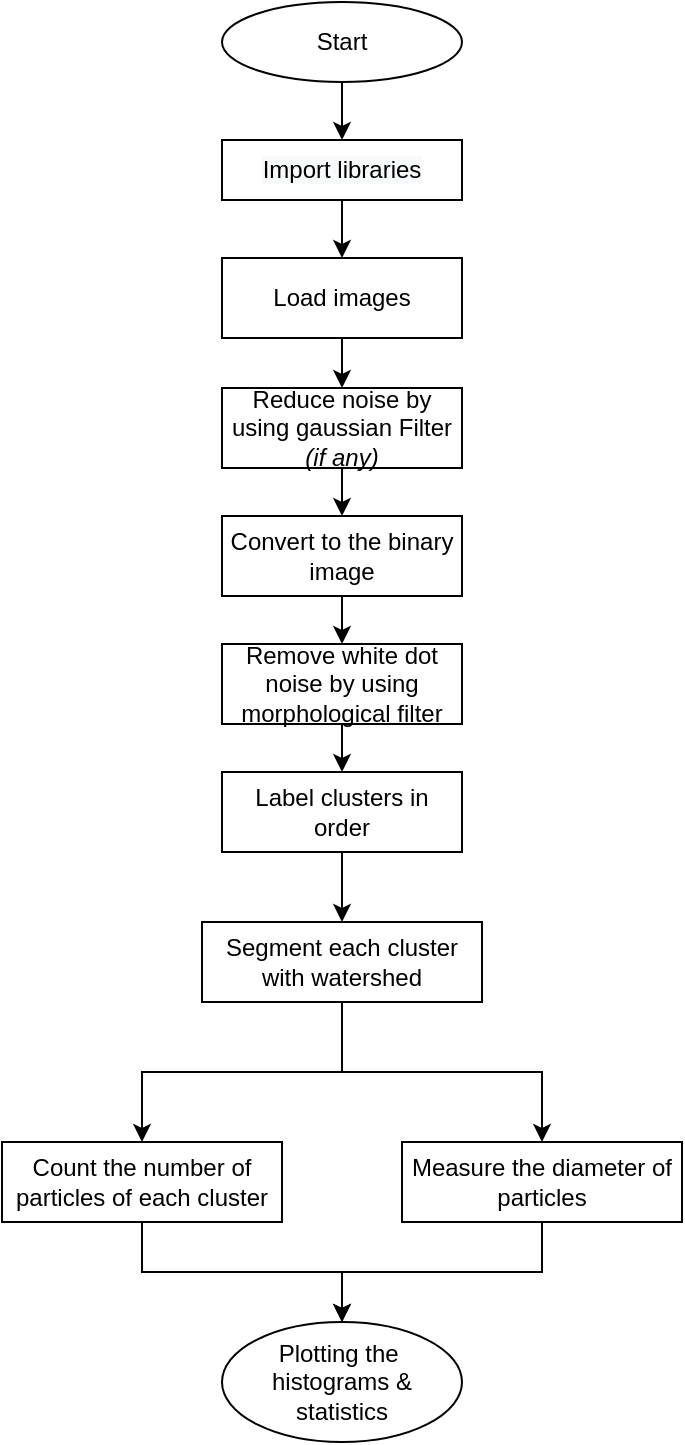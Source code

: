 <mxfile version="13.8.6" type="github">
  <diagram id="QWKYbvw5BzHghptkRZf0" name="Page-1">
    <mxGraphModel dx="868" dy="450" grid="1" gridSize="10" guides="1" tooltips="1" connect="1" arrows="1" fold="1" page="1" pageScale="1" pageWidth="850" pageHeight="1100" math="0" shadow="0">
      <root>
        <mxCell id="0" />
        <mxCell id="1" parent="0" />
        <mxCell id="isQSUHMAkmqLezcYwATa-13" style="edgeStyle=orthogonalEdgeStyle;rounded=0;orthogonalLoop=1;jettySize=auto;html=1;entryX=0.5;entryY=0;entryDx=0;entryDy=0;" edge="1" parent="1" source="XoY0zqglMGHsk9vOFqzX-1" target="isQSUHMAkmqLezcYwATa-1">
          <mxGeometry relative="1" as="geometry" />
        </mxCell>
        <mxCell id="XoY0zqglMGHsk9vOFqzX-1" value="Start" style="ellipse;whiteSpace=wrap;html=1;" parent="1" vertex="1">
          <mxGeometry x="350" y="80" width="120" height="40" as="geometry" />
        </mxCell>
        <mxCell id="isQSUHMAkmqLezcYwATa-8" style="edgeStyle=orthogonalEdgeStyle;rounded=0;orthogonalLoop=1;jettySize=auto;html=1;" edge="1" parent="1" source="XoY0zqglMGHsk9vOFqzX-2" target="XoY0zqglMGHsk9vOFqzX-3">
          <mxGeometry relative="1" as="geometry" />
        </mxCell>
        <mxCell id="XoY0zqglMGHsk9vOFqzX-2" value="Load images" style="rounded=0;whiteSpace=wrap;html=1;" parent="1" vertex="1">
          <mxGeometry x="350" y="208" width="120" height="40" as="geometry" />
        </mxCell>
        <mxCell id="XoY0zqglMGHsk9vOFqzX-43" value="" style="edgeStyle=orthogonalEdgeStyle;rounded=0;orthogonalLoop=1;jettySize=auto;html=1;" parent="1" source="XoY0zqglMGHsk9vOFqzX-3" target="XoY0zqglMGHsk9vOFqzX-7" edge="1">
          <mxGeometry relative="1" as="geometry" />
        </mxCell>
        <mxCell id="XoY0zqglMGHsk9vOFqzX-3" value="Reduce noise by using gaussian Filter &lt;br&gt;&lt;i&gt;(if any)&lt;/i&gt;" style="rounded=0;whiteSpace=wrap;html=1;" parent="1" vertex="1">
          <mxGeometry x="350" y="273" width="120" height="40" as="geometry" />
        </mxCell>
        <mxCell id="isQSUHMAkmqLezcYwATa-10" style="edgeStyle=orthogonalEdgeStyle;rounded=0;orthogonalLoop=1;jettySize=auto;html=1;" edge="1" parent="1" source="XoY0zqglMGHsk9vOFqzX-4" target="XoY0zqglMGHsk9vOFqzX-35">
          <mxGeometry relative="1" as="geometry" />
        </mxCell>
        <mxCell id="XoY0zqglMGHsk9vOFqzX-4" value="Remove white dot noise by using morphological filter" style="rounded=0;whiteSpace=wrap;html=1;" parent="1" vertex="1">
          <mxGeometry x="350" y="401" width="120" height="40" as="geometry" />
        </mxCell>
        <mxCell id="XoY0zqglMGHsk9vOFqzX-44" value="" style="edgeStyle=orthogonalEdgeStyle;rounded=0;orthogonalLoop=1;jettySize=auto;html=1;" parent="1" source="XoY0zqglMGHsk9vOFqzX-7" target="XoY0zqglMGHsk9vOFqzX-4" edge="1">
          <mxGeometry relative="1" as="geometry" />
        </mxCell>
        <mxCell id="XoY0zqglMGHsk9vOFqzX-7" value="Convert to the binary image" style="rounded=0;whiteSpace=wrap;html=1;" parent="1" vertex="1">
          <mxGeometry x="350" y="337" width="120" height="40" as="geometry" />
        </mxCell>
        <mxCell id="XoY0zqglMGHsk9vOFqzX-46" value="" style="edgeStyle=orthogonalEdgeStyle;rounded=0;orthogonalLoop=1;jettySize=auto;html=1;entryX=0.5;entryY=0;entryDx=0;entryDy=0;" parent="1" source="XoY0zqglMGHsk9vOFqzX-10" target="XoY0zqglMGHsk9vOFqzX-16" edge="1">
          <mxGeometry relative="1" as="geometry">
            <mxPoint x="520" y="720" as="targetPoint" />
          </mxGeometry>
        </mxCell>
        <mxCell id="XoY0zqglMGHsk9vOFqzX-10" value="&lt;div&gt;&lt;div&gt;Measure the diameter of particles&lt;/div&gt;&lt;/div&gt;" style="rounded=0;whiteSpace=wrap;html=1;" parent="1" vertex="1">
          <mxGeometry x="440" y="650" width="140" height="40" as="geometry" />
        </mxCell>
        <mxCell id="XoY0zqglMGHsk9vOFqzX-16" value="Plotting the&amp;nbsp;&lt;br&gt;histograms &amp;amp; statistics" style="ellipse;whiteSpace=wrap;html=1;" parent="1" vertex="1">
          <mxGeometry x="350" y="740" width="120" height="60" as="geometry" />
        </mxCell>
        <mxCell id="isQSUHMAkmqLezcYwATa-11" style="edgeStyle=orthogonalEdgeStyle;rounded=0;orthogonalLoop=1;jettySize=auto;html=1;entryX=0.5;entryY=0;entryDx=0;entryDy=0;" edge="1" parent="1" source="XoY0zqglMGHsk9vOFqzX-35" target="XoY0zqglMGHsk9vOFqzX-40">
          <mxGeometry relative="1" as="geometry" />
        </mxCell>
        <mxCell id="XoY0zqglMGHsk9vOFqzX-35" value="Label clusters in order" style="rounded=0;whiteSpace=wrap;html=1;" parent="1" vertex="1">
          <mxGeometry x="350" y="465" width="120" height="40" as="geometry" />
        </mxCell>
        <mxCell id="MX36KQDVpzW5UINQs3aZ-3" style="edgeStyle=orthogonalEdgeStyle;rounded=0;orthogonalLoop=1;jettySize=auto;html=1;exitX=0.5;exitY=1;exitDx=0;exitDy=0;entryX=0.5;entryY=0;entryDx=0;entryDy=0;" parent="1" source="XoY0zqglMGHsk9vOFqzX-40" target="XoY0zqglMGHsk9vOFqzX-10" edge="1">
          <mxGeometry relative="1" as="geometry" />
        </mxCell>
        <mxCell id="isQSUHMAkmqLezcYwATa-5" style="edgeStyle=orthogonalEdgeStyle;rounded=0;orthogonalLoop=1;jettySize=auto;html=1;entryX=0.5;entryY=0;entryDx=0;entryDy=0;" edge="1" parent="1" source="XoY0zqglMGHsk9vOFqzX-40" target="isQSUHMAkmqLezcYwATa-3">
          <mxGeometry relative="1" as="geometry" />
        </mxCell>
        <mxCell id="XoY0zqglMGHsk9vOFqzX-40" value="Segment each cluster with watershed" style="rounded=0;whiteSpace=wrap;html=1;" parent="1" vertex="1">
          <mxGeometry x="340" y="540" width="140" height="40" as="geometry" />
        </mxCell>
        <mxCell id="isQSUHMAkmqLezcYwATa-12" style="edgeStyle=orthogonalEdgeStyle;rounded=0;orthogonalLoop=1;jettySize=auto;html=1;" edge="1" parent="1" source="isQSUHMAkmqLezcYwATa-1" target="XoY0zqglMGHsk9vOFqzX-2">
          <mxGeometry relative="1" as="geometry" />
        </mxCell>
        <mxCell id="isQSUHMAkmqLezcYwATa-1" value="&#xa;&#xa;&lt;span style=&quot;color: rgb(0, 0, 0); font-family: helvetica; font-size: 12px; font-style: normal; font-weight: 400; letter-spacing: normal; text-align: center; text-indent: 0px; text-transform: none; word-spacing: 0px; background-color: rgb(248, 249, 250); display: inline; float: none;&quot;&gt;Import libraries&lt;/span&gt;&#xa;&#xa;" style="rounded=0;whiteSpace=wrap;html=1;" vertex="1" parent="1">
          <mxGeometry x="350" y="149" width="120" height="30" as="geometry" />
        </mxCell>
        <mxCell id="isQSUHMAkmqLezcYwATa-6" style="edgeStyle=orthogonalEdgeStyle;rounded=0;orthogonalLoop=1;jettySize=auto;html=1;entryX=0.5;entryY=0;entryDx=0;entryDy=0;" edge="1" parent="1" source="isQSUHMAkmqLezcYwATa-3" target="XoY0zqglMGHsk9vOFqzX-16">
          <mxGeometry relative="1" as="geometry">
            <mxPoint x="310" y="720" as="targetPoint" />
          </mxGeometry>
        </mxCell>
        <mxCell id="isQSUHMAkmqLezcYwATa-3" value="&lt;div&gt;&lt;div&gt;Count the number of particles of each cluster&lt;/div&gt;&lt;/div&gt;" style="rounded=0;whiteSpace=wrap;html=1;" vertex="1" parent="1">
          <mxGeometry x="240" y="650" width="140" height="40" as="geometry" />
        </mxCell>
      </root>
    </mxGraphModel>
  </diagram>
</mxfile>
